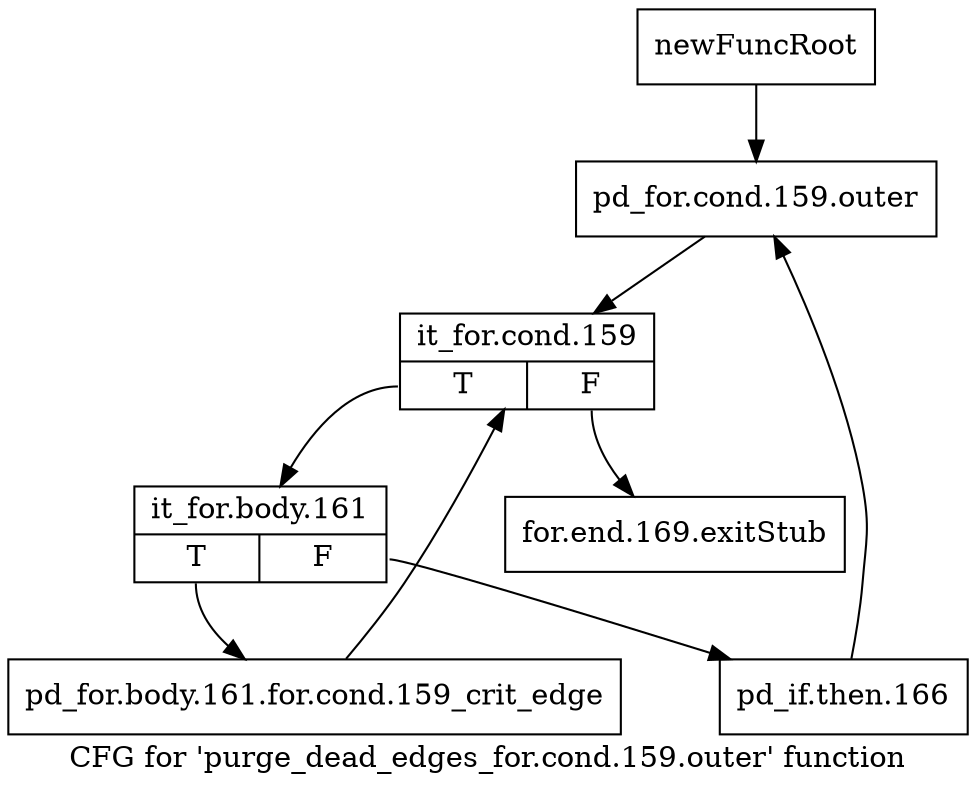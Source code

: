 digraph "CFG for 'purge_dead_edges_for.cond.159.outer' function" {
	label="CFG for 'purge_dead_edges_for.cond.159.outer' function";

	Node0xa5b8c40 [shape=record,label="{newFuncRoot}"];
	Node0xa5b8c40 -> Node0xa5b8ce0;
	Node0xa5b8c90 [shape=record,label="{for.end.169.exitStub}"];
	Node0xa5b8ce0 [shape=record,label="{pd_for.cond.159.outer}"];
	Node0xa5b8ce0 -> Node0xa5b8d30;
	Node0xa5b8d30 [shape=record,label="{it_for.cond.159|{<s0>T|<s1>F}}"];
	Node0xa5b8d30:s0 -> Node0xa5b95e0;
	Node0xa5b8d30:s1 -> Node0xa5b8c90;
	Node0xa5b95e0 [shape=record,label="{it_for.body.161|{<s0>T|<s1>F}}"];
	Node0xa5b95e0:s0 -> Node0xa5b9680;
	Node0xa5b95e0:s1 -> Node0xa5b9630;
	Node0xa5b9630 [shape=record,label="{pd_if.then.166}"];
	Node0xa5b9630 -> Node0xa5b8ce0;
	Node0xa5b9680 [shape=record,label="{pd_for.body.161.for.cond.159_crit_edge}"];
	Node0xa5b9680 -> Node0xa5b8d30;
}
